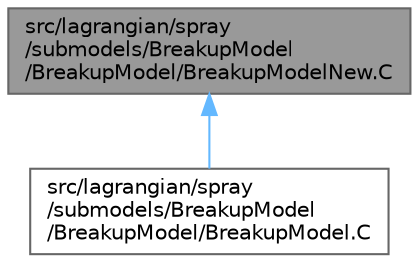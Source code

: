 digraph "src/lagrangian/spray/submodels/BreakupModel/BreakupModel/BreakupModelNew.C"
{
 // LATEX_PDF_SIZE
  bgcolor="transparent";
  edge [fontname=Helvetica,fontsize=10,labelfontname=Helvetica,labelfontsize=10];
  node [fontname=Helvetica,fontsize=10,shape=box,height=0.2,width=0.4];
  Node1 [id="Node000001",label="src/lagrangian/spray\l/submodels/BreakupModel\l/BreakupModel/BreakupModelNew.C",height=0.2,width=0.4,color="gray40", fillcolor="grey60", style="filled", fontcolor="black",tooltip=" "];
  Node1 -> Node2 [id="edge1_Node000001_Node000002",dir="back",color="steelblue1",style="solid",tooltip=" "];
  Node2 [id="Node000002",label="src/lagrangian/spray\l/submodels/BreakupModel\l/BreakupModel/BreakupModel.C",height=0.2,width=0.4,color="grey40", fillcolor="white", style="filled",URL="$BreakupModel_8C.html",tooltip=" "];
}
